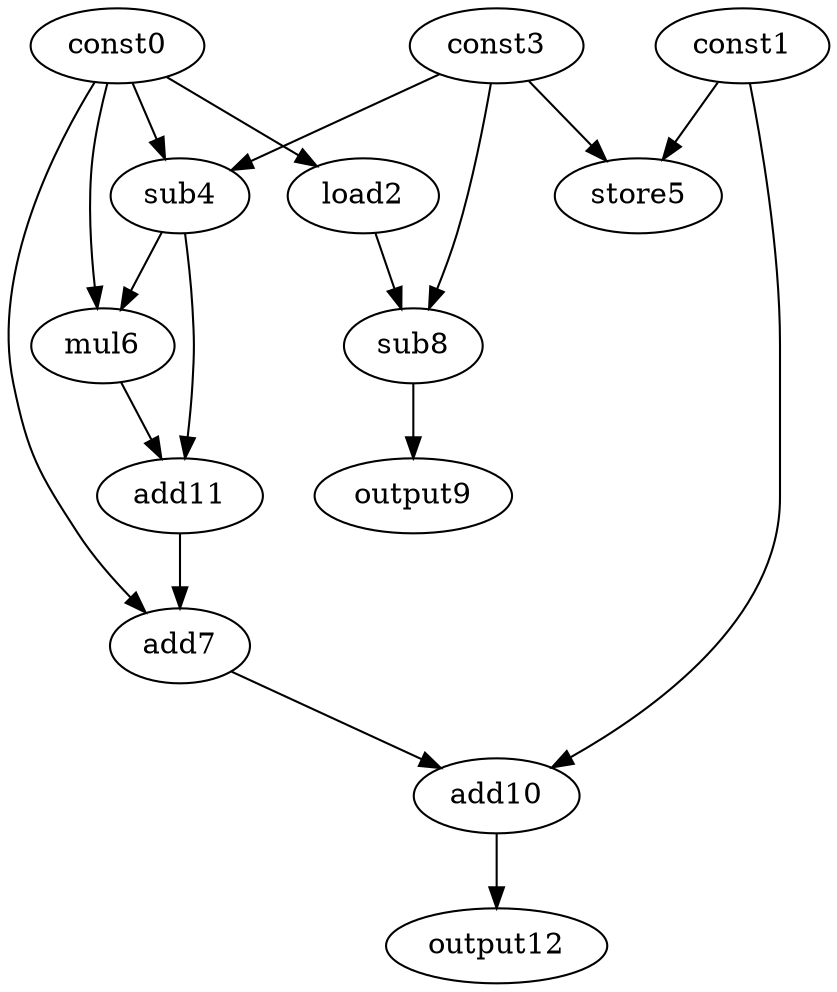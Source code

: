 digraph G { 
const0[opcode=const]; 
const1[opcode=const]; 
load2[opcode=load]; 
const3[opcode=const]; 
sub4[opcode=sub]; 
store5[opcode=store]; 
mul6[opcode=mul]; 
add7[opcode=add]; 
sub8[opcode=sub]; 
output9[opcode=output]; 
add10[opcode=add]; 
add11[opcode=add]; 
output12[opcode=output]; 
const0->load2[operand=0];
const0->sub4[operand=0];
const3->sub4[operand=1];
const1->store5[operand=0];
const3->store5[operand=1];
const0->mul6[operand=0];
sub4->mul6[operand=1];
load2->sub8[operand=0];
const3->sub8[operand=1];
sub8->output9[operand=0];
sub4->add11[operand=0];
mul6->add11[operand=1];
const0->add7[operand=0];
add11->add7[operand=1];
const1->add10[operand=0];
add7->add10[operand=1];
add10->output12[operand=0];
}
